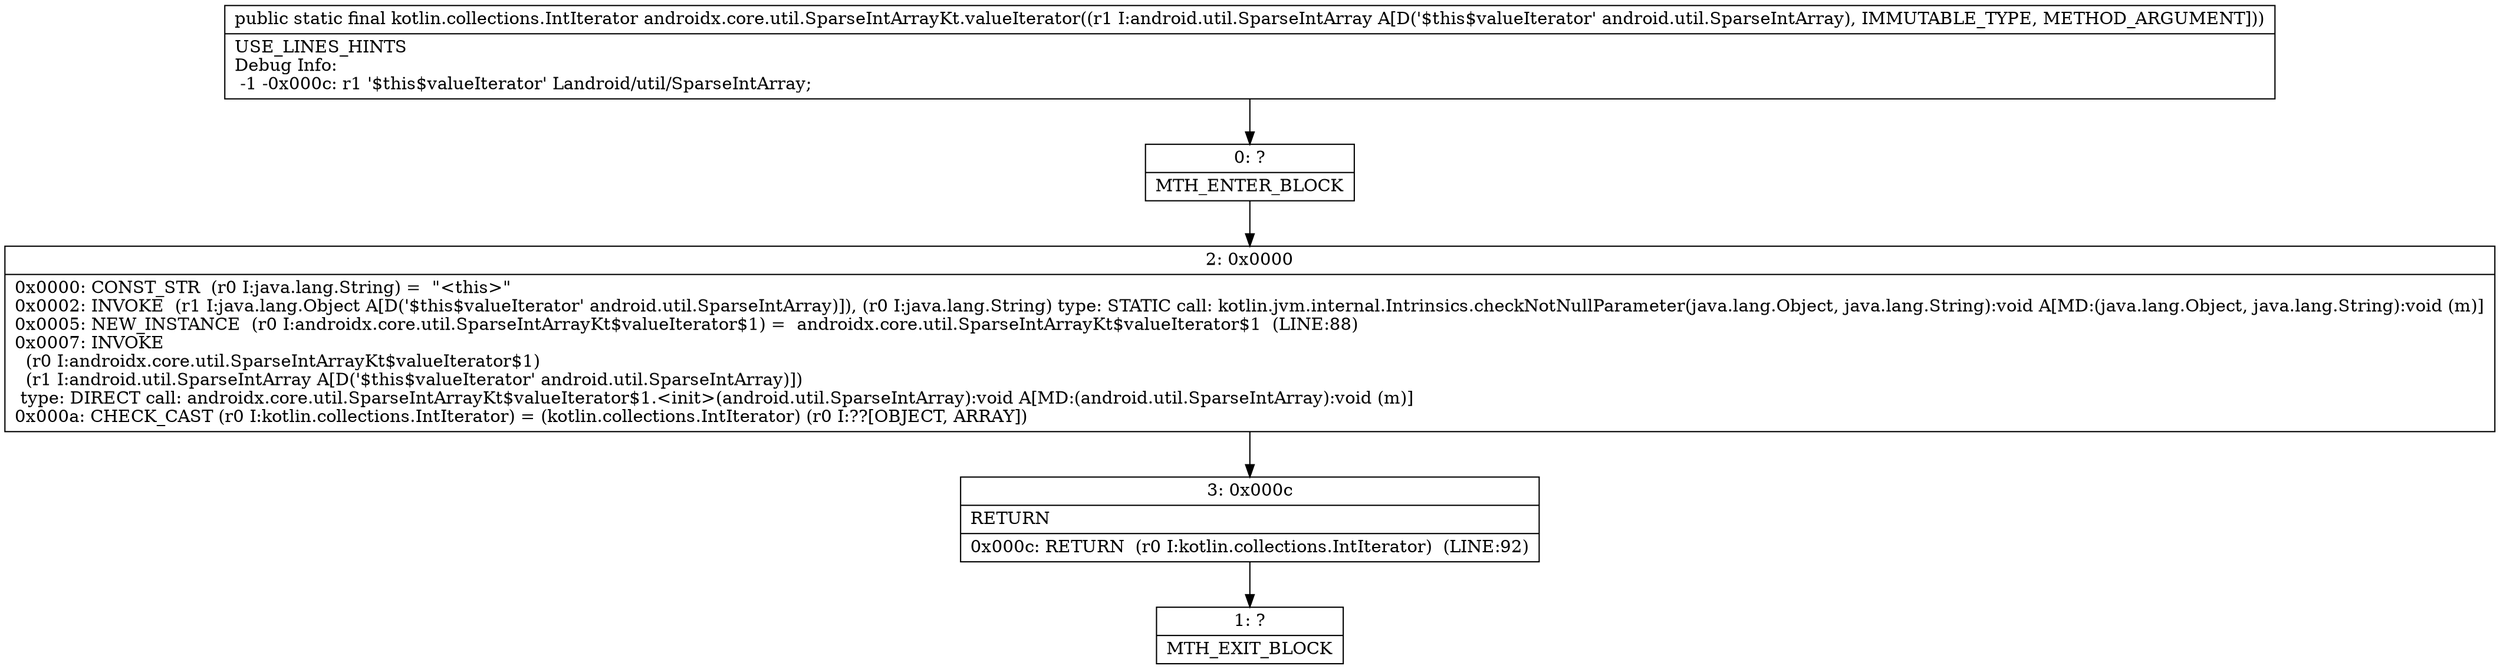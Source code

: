 digraph "CFG forandroidx.core.util.SparseIntArrayKt.valueIterator(Landroid\/util\/SparseIntArray;)Lkotlin\/collections\/IntIterator;" {
Node_0 [shape=record,label="{0\:\ ?|MTH_ENTER_BLOCK\l}"];
Node_2 [shape=record,label="{2\:\ 0x0000|0x0000: CONST_STR  (r0 I:java.lang.String) =  \"\<this\>\" \l0x0002: INVOKE  (r1 I:java.lang.Object A[D('$this$valueIterator' android.util.SparseIntArray)]), (r0 I:java.lang.String) type: STATIC call: kotlin.jvm.internal.Intrinsics.checkNotNullParameter(java.lang.Object, java.lang.String):void A[MD:(java.lang.Object, java.lang.String):void (m)]\l0x0005: NEW_INSTANCE  (r0 I:androidx.core.util.SparseIntArrayKt$valueIterator$1) =  androidx.core.util.SparseIntArrayKt$valueIterator$1  (LINE:88)\l0x0007: INVOKE  \l  (r0 I:androidx.core.util.SparseIntArrayKt$valueIterator$1)\l  (r1 I:android.util.SparseIntArray A[D('$this$valueIterator' android.util.SparseIntArray)])\l type: DIRECT call: androidx.core.util.SparseIntArrayKt$valueIterator$1.\<init\>(android.util.SparseIntArray):void A[MD:(android.util.SparseIntArray):void (m)]\l0x000a: CHECK_CAST (r0 I:kotlin.collections.IntIterator) = (kotlin.collections.IntIterator) (r0 I:??[OBJECT, ARRAY]) \l}"];
Node_3 [shape=record,label="{3\:\ 0x000c|RETURN\l|0x000c: RETURN  (r0 I:kotlin.collections.IntIterator)  (LINE:92)\l}"];
Node_1 [shape=record,label="{1\:\ ?|MTH_EXIT_BLOCK\l}"];
MethodNode[shape=record,label="{public static final kotlin.collections.IntIterator androidx.core.util.SparseIntArrayKt.valueIterator((r1 I:android.util.SparseIntArray A[D('$this$valueIterator' android.util.SparseIntArray), IMMUTABLE_TYPE, METHOD_ARGUMENT]))  | USE_LINES_HINTS\lDebug Info:\l  \-1 \-0x000c: r1 '$this$valueIterator' Landroid\/util\/SparseIntArray;\l}"];
MethodNode -> Node_0;Node_0 -> Node_2;
Node_2 -> Node_3;
Node_3 -> Node_1;
}

